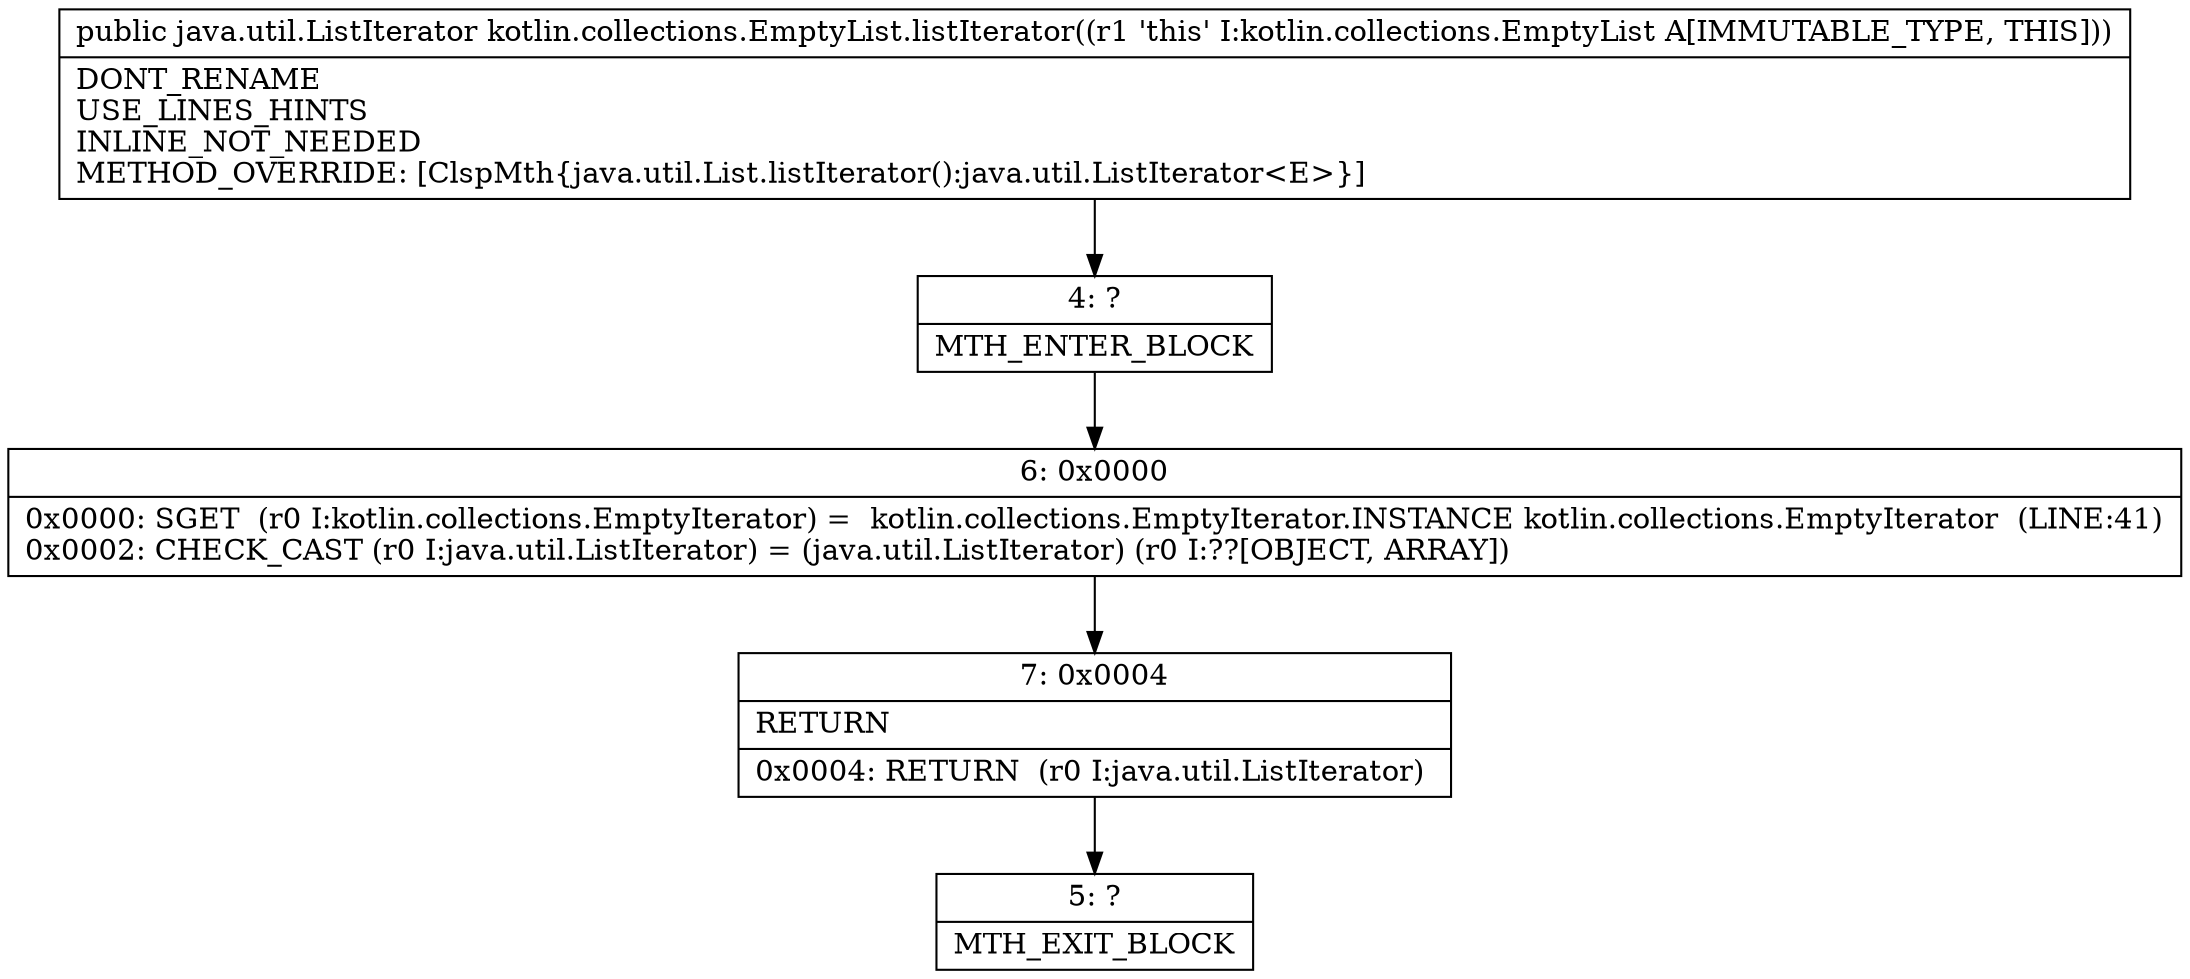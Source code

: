 digraph "CFG forkotlin.collections.EmptyList.listIterator()Ljava\/util\/ListIterator;" {
Node_4 [shape=record,label="{4\:\ ?|MTH_ENTER_BLOCK\l}"];
Node_6 [shape=record,label="{6\:\ 0x0000|0x0000: SGET  (r0 I:kotlin.collections.EmptyIterator) =  kotlin.collections.EmptyIterator.INSTANCE kotlin.collections.EmptyIterator  (LINE:41)\l0x0002: CHECK_CAST (r0 I:java.util.ListIterator) = (java.util.ListIterator) (r0 I:??[OBJECT, ARRAY]) \l}"];
Node_7 [shape=record,label="{7\:\ 0x0004|RETURN\l|0x0004: RETURN  (r0 I:java.util.ListIterator) \l}"];
Node_5 [shape=record,label="{5\:\ ?|MTH_EXIT_BLOCK\l}"];
MethodNode[shape=record,label="{public java.util.ListIterator kotlin.collections.EmptyList.listIterator((r1 'this' I:kotlin.collections.EmptyList A[IMMUTABLE_TYPE, THIS]))  | DONT_RENAME\lUSE_LINES_HINTS\lINLINE_NOT_NEEDED\lMETHOD_OVERRIDE: [ClspMth\{java.util.List.listIterator():java.util.ListIterator\<E\>\}]\l}"];
MethodNode -> Node_4;Node_4 -> Node_6;
Node_6 -> Node_7;
Node_7 -> Node_5;
}

